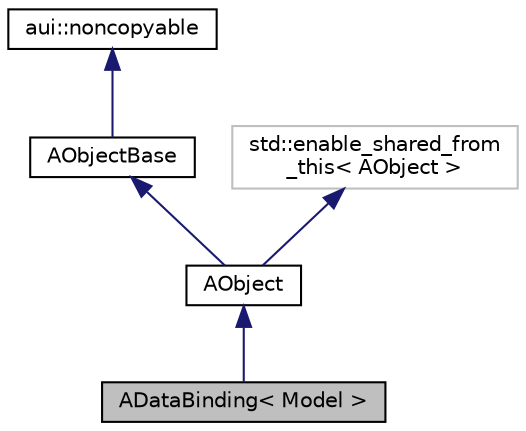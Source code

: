 digraph "ADataBinding&lt; Model &gt;"
{
 // LATEX_PDF_SIZE
  edge [fontname="Helvetica",fontsize="10",labelfontname="Helvetica",labelfontsize="10"];
  node [fontname="Helvetica",fontsize="10",shape=record];
  Node1 [label="ADataBinding\< Model \>",height=0.2,width=0.4,color="black", fillcolor="grey75", style="filled", fontcolor="black",tooltip="Data binding implementation."];
  Node2 -> Node1 [dir="back",color="midnightblue",fontsize="10",style="solid",fontname="Helvetica"];
  Node2 [label="AObject",height=0.2,width=0.4,color="black", fillcolor="white", style="filled",URL="$classAObject.html",tooltip="A base object class."];
  Node3 -> Node2 [dir="back",color="midnightblue",fontsize="10",style="solid",fontname="Helvetica"];
  Node3 [label="AObjectBase",height=0.2,width=0.4,color="black", fillcolor="white", style="filled",URL="$classAObjectBase.html",tooltip=" "];
  Node4 -> Node3 [dir="back",color="midnightblue",fontsize="10",style="solid",fontname="Helvetica"];
  Node4 [label="aui::noncopyable",height=0.2,width=0.4,color="black", fillcolor="white", style="filled",URL="$structaui_1_1noncopyable.html",tooltip="Forbids copy of your class."];
  Node5 -> Node2 [dir="back",color="midnightblue",fontsize="10",style="solid",fontname="Helvetica"];
  Node5 [label="std::enable_shared_from\l_this\< AObject \>",height=0.2,width=0.4,color="grey75", fillcolor="white", style="filled",tooltip=" "];
}

